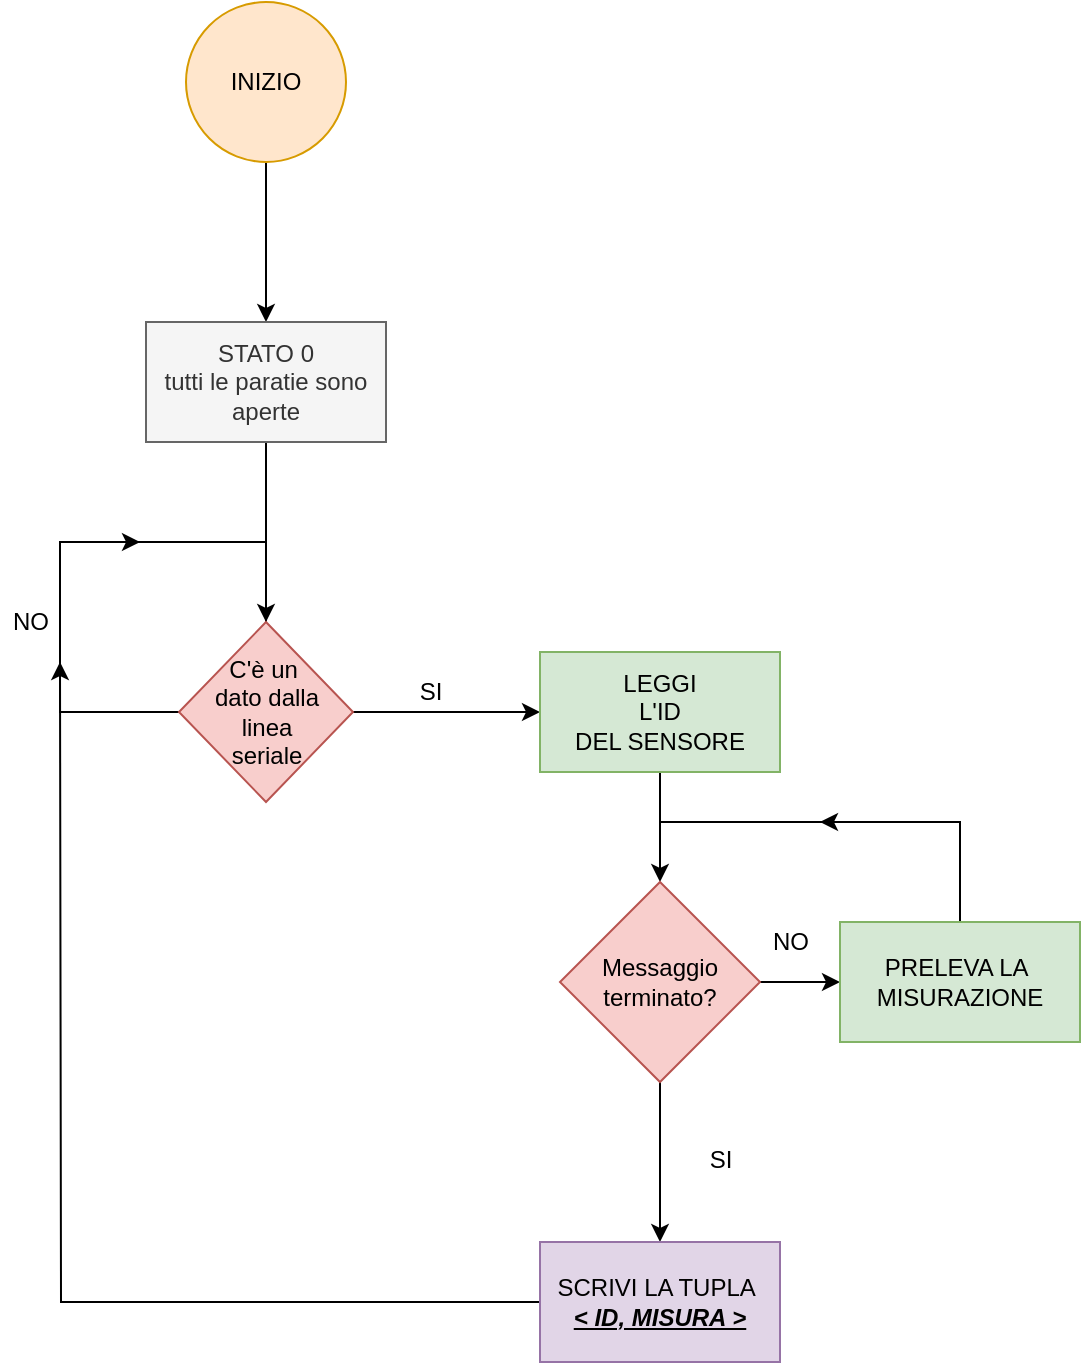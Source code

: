 <mxfile version="12.4.2" type="device" pages="1"><diagram id="qwY7P2AFAPu7lign37tm" name="Pagina-1"><mxGraphModel dx="852" dy="494" grid="1" gridSize="10" guides="1" tooltips="1" connect="1" arrows="1" fold="1" page="1" pageScale="1" pageWidth="827" pageHeight="1169" math="0" shadow="0"><root><mxCell id="0"/><mxCell id="1" parent="0"/><mxCell id="5oSboJWAt2JOsQkKAPCy-3" value="" style="edgeStyle=orthogonalEdgeStyle;rounded=0;orthogonalLoop=1;jettySize=auto;html=1;" parent="1" source="5oSboJWAt2JOsQkKAPCy-1" edge="1"><mxGeometry relative="1" as="geometry"><mxPoint x="413" y="240" as="targetPoint"/></mxGeometry></mxCell><mxCell id="5oSboJWAt2JOsQkKAPCy-1" value="INIZIO" style="ellipse;whiteSpace=wrap;html=1;aspect=fixed;fillColor=#ffe6cc;strokeColor=#d79b00;" parent="1" vertex="1"><mxGeometry x="373" y="80" width="80" height="80" as="geometry"/></mxCell><mxCell id="5oSboJWAt2JOsQkKAPCy-6" value="" style="edgeStyle=orthogonalEdgeStyle;rounded=0;orthogonalLoop=1;jettySize=auto;html=1;entryX=0.5;entryY=0;entryDx=0;entryDy=0;" parent="1" source="5oSboJWAt2JOsQkKAPCy-4" edge="1" target="UdjgANThFKqWFQYCntyW-1"><mxGeometry relative="1" as="geometry"><mxPoint x="413" y="384" as="targetPoint"/></mxGeometry></mxCell><mxCell id="5oSboJWAt2JOsQkKAPCy-4" value="STATO 0&lt;br&gt;tutti le paratie sono&lt;br&gt;aperte" style="rounded=0;whiteSpace=wrap;html=1;fillColor=#f5f5f5;strokeColor=#666666;fontColor=#333333;" parent="1" vertex="1"><mxGeometry x="353" y="240" width="120" height="60" as="geometry"/></mxCell><mxCell id="UdjgANThFKqWFQYCntyW-5" value="" style="edgeStyle=orthogonalEdgeStyle;rounded=0;orthogonalLoop=1;jettySize=auto;html=1;entryX=0.5;entryY=0;entryDx=0;entryDy=0;endArrow=none;endFill=0;" parent="1" source="UdjgANThFKqWFQYCntyW-1" target="UdjgANThFKqWFQYCntyW-1" edge="1"><mxGeometry relative="1" as="geometry"><mxPoint x="220" y="270" as="targetPoint"/><Array as="points"><mxPoint x="310" y="435"/><mxPoint x="310" y="350"/><mxPoint x="413" y="350"/></Array></mxGeometry></mxCell><mxCell id="UdjgANThFKqWFQYCntyW-9" value="" style="edgeStyle=orthogonalEdgeStyle;rounded=0;orthogonalLoop=1;jettySize=auto;html=1;endArrow=classic;endFill=1;entryX=0;entryY=0.5;entryDx=0;entryDy=0;" parent="1" source="UdjgANThFKqWFQYCntyW-1" edge="1"><mxGeometry relative="1" as="geometry"><mxPoint x="550" y="435" as="targetPoint"/></mxGeometry></mxCell><mxCell id="UdjgANThFKqWFQYCntyW-1" value="C'è un&amp;nbsp;&lt;br&gt;dato dalla&lt;br&gt;linea&lt;br&gt;seriale" style="rhombus;whiteSpace=wrap;html=1;fillColor=#f8cecc;strokeColor=#b85450;" parent="1" vertex="1"><mxGeometry x="369.5" y="390" width="87" height="90" as="geometry"/></mxCell><mxCell id="UdjgANThFKqWFQYCntyW-6" value="" style="endArrow=classic;html=1;" parent="1" edge="1"><mxGeometry width="50" height="50" relative="1" as="geometry"><mxPoint x="310" y="350" as="sourcePoint"/><mxPoint x="350" y="350" as="targetPoint"/></mxGeometry></mxCell><mxCell id="UdjgANThFKqWFQYCntyW-7" value="NO" style="text;html=1;align=center;verticalAlign=middle;resizable=0;points=[];;autosize=1;" parent="1" vertex="1"><mxGeometry x="280" y="380" width="30" height="20" as="geometry"/></mxCell><mxCell id="UdjgANThFKqWFQYCntyW-11" value="SI" style="text;html=1;align=center;verticalAlign=middle;resizable=0;points=[];;autosize=1;" parent="1" vertex="1"><mxGeometry x="480" y="415" width="30" height="20" as="geometry"/></mxCell><mxCell id="vIvf_ZBG6lDqzpfQGcvG-3" value="" style="edgeStyle=orthogonalEdgeStyle;rounded=0;orthogonalLoop=1;jettySize=auto;html=1;entryX=0.5;entryY=0;entryDx=0;entryDy=0;" edge="1" parent="1" source="vIvf_ZBG6lDqzpfQGcvG-1" target="vIvf_ZBG6lDqzpfQGcvG-8"><mxGeometry relative="1" as="geometry"><mxPoint x="610" y="560" as="targetPoint"/></mxGeometry></mxCell><mxCell id="vIvf_ZBG6lDqzpfQGcvG-1" value="LEGGI&lt;br&gt;L'ID&lt;br&gt;DEL SENSORE" style="rounded=0;whiteSpace=wrap;html=1;fillColor=#d5e8d4;strokeColor=#82b366;" vertex="1" parent="1"><mxGeometry x="550" y="405" width="120" height="60" as="geometry"/></mxCell><mxCell id="vIvf_ZBG6lDqzpfQGcvG-10" value="" style="edgeStyle=orthogonalEdgeStyle;rounded=0;orthogonalLoop=1;jettySize=auto;html=1;" edge="1" parent="1" source="vIvf_ZBG6lDqzpfQGcvG-8" target="vIvf_ZBG6lDqzpfQGcvG-9"><mxGeometry relative="1" as="geometry"/></mxCell><mxCell id="vIvf_ZBG6lDqzpfQGcvG-18" value="" style="edgeStyle=orthogonalEdgeStyle;rounded=0;orthogonalLoop=1;jettySize=auto;html=1;endArrow=classic;endFill=1;" edge="1" parent="1" source="vIvf_ZBG6lDqzpfQGcvG-8"><mxGeometry relative="1" as="geometry"><mxPoint x="610" y="700" as="targetPoint"/></mxGeometry></mxCell><mxCell id="vIvf_ZBG6lDqzpfQGcvG-8" value="Messaggio&lt;br&gt;terminato?" style="rhombus;whiteSpace=wrap;html=1;fillColor=#f8cecc;strokeColor=#b85450;" vertex="1" parent="1"><mxGeometry x="560" y="520" width="100" height="100" as="geometry"/></mxCell><mxCell id="vIvf_ZBG6lDqzpfQGcvG-13" value="" style="edgeStyle=orthogonalEdgeStyle;rounded=0;orthogonalLoop=1;jettySize=auto;html=1;exitX=0.5;exitY=0;exitDx=0;exitDy=0;endArrow=none;endFill=0;" edge="1" parent="1" source="vIvf_ZBG6lDqzpfQGcvG-9"><mxGeometry relative="1" as="geometry"><mxPoint x="610" y="490" as="targetPoint"/><Array as="points"><mxPoint x="760" y="490"/></Array></mxGeometry></mxCell><mxCell id="vIvf_ZBG6lDqzpfQGcvG-9" value="PRELEVA LA&amp;nbsp;&lt;br&gt;MISURAZIONE" style="rounded=0;whiteSpace=wrap;html=1;fillColor=#d5e8d4;strokeColor=#82b366;" vertex="1" parent="1"><mxGeometry x="700" y="540" width="120" height="60" as="geometry"/></mxCell><mxCell id="vIvf_ZBG6lDqzpfQGcvG-11" value="NO" style="text;html=1;align=center;verticalAlign=middle;resizable=0;points=[];;autosize=1;" vertex="1" parent="1"><mxGeometry x="660" y="540" width="30" height="20" as="geometry"/></mxCell><mxCell id="vIvf_ZBG6lDqzpfQGcvG-14" value="" style="endArrow=classic;html=1;" edge="1" parent="1"><mxGeometry width="50" height="50" relative="1" as="geometry"><mxPoint x="740" y="490" as="sourcePoint"/><mxPoint x="690" y="490" as="targetPoint"/></mxGeometry></mxCell><mxCell id="vIvf_ZBG6lDqzpfQGcvG-19" value="SI" style="text;html=1;align=center;verticalAlign=middle;resizable=0;points=[];;autosize=1;" vertex="1" parent="1"><mxGeometry x="625" y="649" width="30" height="20" as="geometry"/></mxCell><mxCell id="vIvf_ZBG6lDqzpfQGcvG-22" value="" style="edgeStyle=orthogonalEdgeStyle;rounded=0;orthogonalLoop=1;jettySize=auto;html=1;endArrow=classic;endFill=1;" edge="1" parent="1" source="vIvf_ZBG6lDqzpfQGcvG-20"><mxGeometry relative="1" as="geometry"><mxPoint x="310" y="410" as="targetPoint"/></mxGeometry></mxCell><mxCell id="vIvf_ZBG6lDqzpfQGcvG-20" value="SCRIVI LA TUPLA&amp;nbsp;&lt;br&gt;&lt;i&gt;&lt;u&gt;&lt;b&gt;&amp;lt; ID, MISURA &amp;gt;&lt;/b&gt;&lt;/u&gt;&lt;/i&gt;" style="rounded=0;whiteSpace=wrap;html=1;fillColor=#e1d5e7;strokeColor=#9673a6;" vertex="1" parent="1"><mxGeometry x="550" y="700" width="120" height="60" as="geometry"/></mxCell></root></mxGraphModel></diagram></mxfile>